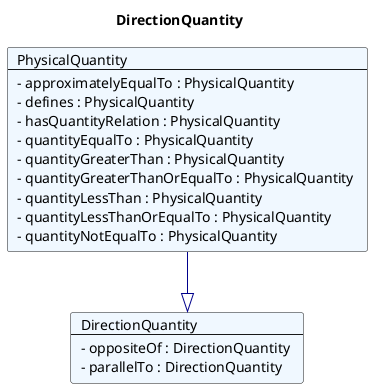 @startuml
Title DirectionQuantity 

Card DirectionQuantity #F0F8FF [
DirectionQuantity
----
- oppositeOf : DirectionQuantity 
- parallelTo : DirectionQuantity 
]
Card PhysicalQuantity #F0F8FF [
PhysicalQuantity
----
- approximatelyEqualTo : PhysicalQuantity 
- defines : PhysicalQuantity 
- hasQuantityRelation : PhysicalQuantity 
- quantityEqualTo : PhysicalQuantity 
- quantityGreaterThan : PhysicalQuantity 
- quantityGreaterThanOrEqualTo : PhysicalQuantity 
- quantityLessThan : PhysicalQuantity 
- quantityLessThanOrEqualTo : PhysicalQuantity 
- quantityNotEqualTo : PhysicalQuantity 
]
PhysicalQuantity --|> DirectionQuantity  #00008B 
@enduml